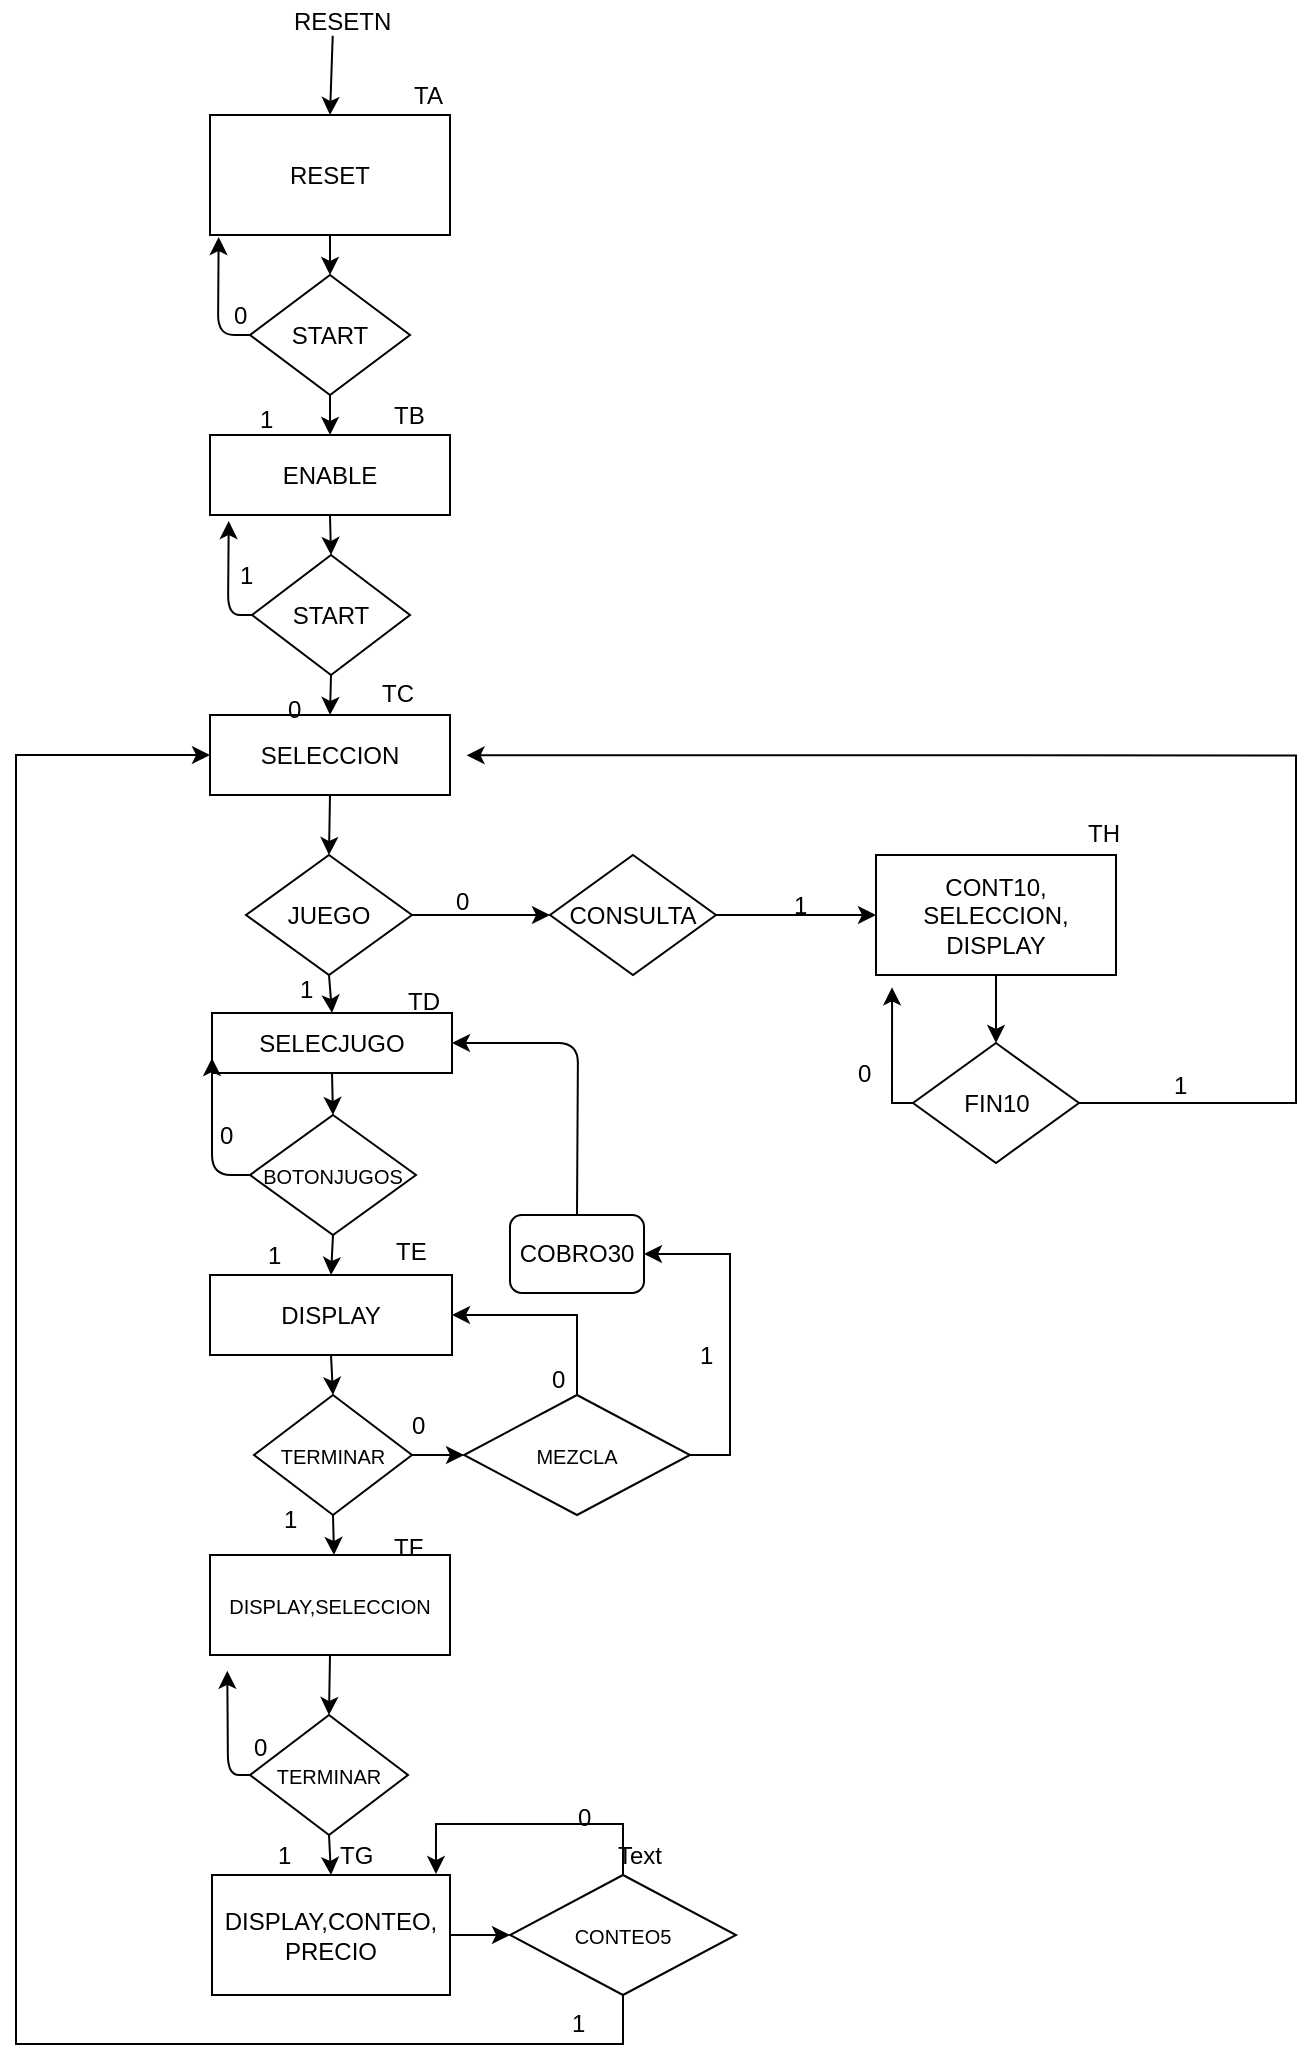 <mxfile version="10.7.9" type="device"><diagram id="6kdNejDRDUPBeJHGG_Hx" name="Page-1"><mxGraphModel dx="1885" dy="965" grid="1" gridSize="10" guides="1" tooltips="1" connect="1" arrows="1" fold="1" page="1" pageScale="1" pageWidth="827" pageHeight="1169" math="0" shadow="0"><root><mxCell id="0"/><mxCell id="1" parent="0"/><mxCell id="Qunertv0cn4HB9rIxBDx-1" value="RESET" style="rounded=0;whiteSpace=wrap;html=1;" vertex="1" parent="1"><mxGeometry x="137" y="115.5" width="120" height="60" as="geometry"/></mxCell><mxCell id="Qunertv0cn4HB9rIxBDx-2" value="TA" style="text;html=1;resizable=0;points=[];autosize=1;align=left;verticalAlign=top;spacingTop=-4;" vertex="1" parent="1"><mxGeometry x="237" y="95.5" width="30" height="20" as="geometry"/></mxCell><mxCell id="Qunertv0cn4HB9rIxBDx-3" value="" style="endArrow=classic;html=1;entryX=0.5;entryY=0;entryDx=0;entryDy=0;exitX=0.356;exitY=0.867;exitDx=0;exitDy=0;exitPerimeter=0;" edge="1" parent="1" source="Qunertv0cn4HB9rIxBDx-6" target="Qunertv0cn4HB9rIxBDx-1"><mxGeometry width="50" height="50" relative="1" as="geometry"><mxPoint x="192" y="75.5" as="sourcePoint"/><mxPoint x="197" y="195.5" as="targetPoint"/></mxGeometry></mxCell><mxCell id="Qunertv0cn4HB9rIxBDx-6" value="RESETN" style="text;html=1;resizable=0;points=[];autosize=1;align=left;verticalAlign=top;spacingTop=-4;" vertex="1" parent="1"><mxGeometry x="177" y="58.5" width="60" height="20" as="geometry"/></mxCell><mxCell id="Qunertv0cn4HB9rIxBDx-7" value="START" style="rhombus;whiteSpace=wrap;html=1;" vertex="1" parent="1"><mxGeometry x="157" y="195.5" width="80" height="60" as="geometry"/></mxCell><mxCell id="Qunertv0cn4HB9rIxBDx-8" value="" style="endArrow=classic;html=1;exitX=0;exitY=0.5;exitDx=0;exitDy=0;entryX=0.036;entryY=1.017;entryDx=0;entryDy=0;entryPerimeter=0;" edge="1" parent="1" source="Qunertv0cn4HB9rIxBDx-7" target="Qunertv0cn4HB9rIxBDx-1"><mxGeometry width="50" height="50" relative="1" as="geometry"><mxPoint x="137" y="325.5" as="sourcePoint"/><mxPoint x="187" y="275.5" as="targetPoint"/><Array as="points"><mxPoint x="141" y="225.5"/></Array></mxGeometry></mxCell><mxCell id="Qunertv0cn4HB9rIxBDx-9" value="0" style="text;html=1;resizable=0;points=[];autosize=1;align=left;verticalAlign=top;spacingTop=-4;direction=south;" vertex="1" parent="1"><mxGeometry x="147" y="205.5" width="20" height="20" as="geometry"/></mxCell><mxCell id="Qunertv0cn4HB9rIxBDx-10" value="ENABLE" style="rounded=0;whiteSpace=wrap;html=1;" vertex="1" parent="1"><mxGeometry x="137" y="275.5" width="120" height="40" as="geometry"/></mxCell><mxCell id="Qunertv0cn4HB9rIxBDx-11" value="TB" style="text;html=1;resizable=0;points=[];autosize=1;align=left;verticalAlign=top;spacingTop=-4;" vertex="1" parent="1"><mxGeometry x="227" y="255.5" width="30" height="20" as="geometry"/></mxCell><mxCell id="Qunertv0cn4HB9rIxBDx-12" value="" style="endArrow=classic;html=1;exitX=0.5;exitY=1;exitDx=0;exitDy=0;entryX=0.5;entryY=0;entryDx=0;entryDy=0;" edge="1" parent="1" source="Qunertv0cn4HB9rIxBDx-7" target="Qunertv0cn4HB9rIxBDx-10"><mxGeometry width="50" height="50" relative="1" as="geometry"><mxPoint x="127" y="385.5" as="sourcePoint"/><mxPoint x="177" y="335.5" as="targetPoint"/></mxGeometry></mxCell><mxCell id="Qunertv0cn4HB9rIxBDx-13" value="1" style="text;html=1;resizable=0;points=[];autosize=1;align=left;verticalAlign=top;spacingTop=-4;" vertex="1" parent="1"><mxGeometry x="160" y="257.5" width="20" height="20" as="geometry"/></mxCell><mxCell id="Qunertv0cn4HB9rIxBDx-14" value="START" style="rhombus;whiteSpace=wrap;html=1;" vertex="1" parent="1"><mxGeometry x="158" y="335.5" width="79" height="60" as="geometry"/></mxCell><mxCell id="Qunertv0cn4HB9rIxBDx-17" value="" style="endArrow=classic;html=1;exitX=0.5;exitY=1;exitDx=0;exitDy=0;entryX=0.5;entryY=0;entryDx=0;entryDy=0;" edge="1" parent="1" source="Qunertv0cn4HB9rIxBDx-1" target="Qunertv0cn4HB9rIxBDx-7"><mxGeometry width="50" height="50" relative="1" as="geometry"><mxPoint x="202" y="265.5" as="sourcePoint"/><mxPoint x="202" y="285.5" as="targetPoint"/></mxGeometry></mxCell><mxCell id="Qunertv0cn4HB9rIxBDx-18" value="" style="endArrow=classic;html=1;exitX=0.5;exitY=1;exitDx=0;exitDy=0;entryX=0.5;entryY=0;entryDx=0;entryDy=0;" edge="1" parent="1" source="Qunertv0cn4HB9rIxBDx-10" target="Qunertv0cn4HB9rIxBDx-14"><mxGeometry width="50" height="50" relative="1" as="geometry"><mxPoint x="212" y="275.5" as="sourcePoint"/><mxPoint x="212" y="295.5" as="targetPoint"/></mxGeometry></mxCell><mxCell id="Qunertv0cn4HB9rIxBDx-19" value="SELECCION" style="rounded=0;whiteSpace=wrap;html=1;" vertex="1" parent="1"><mxGeometry x="137" y="415.5" width="120" height="40" as="geometry"/></mxCell><mxCell id="Qunertv0cn4HB9rIxBDx-20" value="" style="endArrow=classic;html=1;exitX=0.5;exitY=1;exitDx=0;exitDy=0;entryX=0.5;entryY=0;entryDx=0;entryDy=0;" edge="1" parent="1" source="Qunertv0cn4HB9rIxBDx-14" target="Qunertv0cn4HB9rIxBDx-19"><mxGeometry width="50" height="50" relative="1" as="geometry"><mxPoint x="222" y="285.5" as="sourcePoint"/><mxPoint x="222" y="305.5" as="targetPoint"/></mxGeometry></mxCell><mxCell id="Qunertv0cn4HB9rIxBDx-22" value="" style="endArrow=classic;html=1;exitX=0;exitY=0.5;exitDx=0;exitDy=0;entryX=0.078;entryY=1.075;entryDx=0;entryDy=0;entryPerimeter=0;" edge="1" parent="1" source="Qunertv0cn4HB9rIxBDx-14" target="Qunertv0cn4HB9rIxBDx-10"><mxGeometry width="50" height="50" relative="1" as="geometry"><mxPoint x="137" y="525.5" as="sourcePoint"/><mxPoint x="187" y="475.5" as="targetPoint"/><Array as="points"><mxPoint x="146" y="365.5"/></Array></mxGeometry></mxCell><mxCell id="Qunertv0cn4HB9rIxBDx-23" value="1" style="text;html=1;resizable=0;points=[];autosize=1;align=left;verticalAlign=top;spacingTop=-4;" vertex="1" parent="1"><mxGeometry x="150" y="335.5" width="20" height="20" as="geometry"/></mxCell><mxCell id="Qunertv0cn4HB9rIxBDx-24" value="0" style="text;html=1;resizable=0;points=[];autosize=1;align=left;verticalAlign=top;spacingTop=-4;" vertex="1" parent="1"><mxGeometry x="174" y="402.5" width="20" height="20" as="geometry"/></mxCell><mxCell id="Qunertv0cn4HB9rIxBDx-25" value="TC&lt;br&gt;&lt;br&gt;" style="text;html=1;resizable=0;points=[];autosize=1;align=left;verticalAlign=top;spacingTop=-4;" vertex="1" parent="1"><mxGeometry x="221" y="394.5" width="30" height="30" as="geometry"/></mxCell><mxCell id="Qunertv0cn4HB9rIxBDx-35" value="" style="edgeStyle=orthogonalEdgeStyle;rounded=0;orthogonalLoop=1;jettySize=auto;html=1;" edge="1" parent="1" source="Qunertv0cn4HB9rIxBDx-27" target="Qunertv0cn4HB9rIxBDx-30"><mxGeometry relative="1" as="geometry"/></mxCell><mxCell id="Qunertv0cn4HB9rIxBDx-27" value="JUEGO" style="rhombus;whiteSpace=wrap;html=1;" vertex="1" parent="1"><mxGeometry x="155" y="485.5" width="83" height="60" as="geometry"/></mxCell><mxCell id="Qunertv0cn4HB9rIxBDx-28" value="" style="endArrow=classic;html=1;exitX=0.5;exitY=1;exitDx=0;exitDy=0;entryX=0.5;entryY=0;entryDx=0;entryDy=0;" edge="1" parent="1" source="Qunertv0cn4HB9rIxBDx-19" target="Qunertv0cn4HB9rIxBDx-27"><mxGeometry width="50" height="50" relative="1" as="geometry"><mxPoint x="137" y="615.5" as="sourcePoint"/><mxPoint x="187" y="565.5" as="targetPoint"/></mxGeometry></mxCell><mxCell id="Qunertv0cn4HB9rIxBDx-88" value="" style="edgeStyle=orthogonalEdgeStyle;rounded=0;orthogonalLoop=1;jettySize=auto;html=1;" edge="1" parent="1" source="Qunertv0cn4HB9rIxBDx-30"><mxGeometry relative="1" as="geometry"><mxPoint x="470" y="515.5" as="targetPoint"/></mxGeometry></mxCell><mxCell id="Qunertv0cn4HB9rIxBDx-30" value="CONSULTA" style="rhombus;whiteSpace=wrap;html=1;" vertex="1" parent="1"><mxGeometry x="307" y="485.5" width="83" height="60" as="geometry"/></mxCell><mxCell id="Qunertv0cn4HB9rIxBDx-36" value="0" style="text;html=1;resizable=0;points=[];autosize=1;align=left;verticalAlign=top;spacingTop=-4;" vertex="1" parent="1"><mxGeometry x="258" y="498.5" width="20" height="20" as="geometry"/></mxCell><mxCell id="Qunertv0cn4HB9rIxBDx-37" value="SELECJUGO" style="rounded=0;whiteSpace=wrap;html=1;" vertex="1" parent="1"><mxGeometry x="138" y="564.5" width="120" height="30" as="geometry"/></mxCell><mxCell id="Qunertv0cn4HB9rIxBDx-40" value="" style="endArrow=classic;html=1;exitX=0.5;exitY=1;exitDx=0;exitDy=0;entryX=0.5;entryY=0;entryDx=0;entryDy=0;" edge="1" parent="1" source="Qunertv0cn4HB9rIxBDx-27" target="Qunertv0cn4HB9rIxBDx-37"><mxGeometry width="50" height="50" relative="1" as="geometry"><mxPoint x="137" y="665.5" as="sourcePoint"/><mxPoint x="187" y="615.5" as="targetPoint"/></mxGeometry></mxCell><mxCell id="Qunertv0cn4HB9rIxBDx-41" value="1" style="text;html=1;resizable=0;points=[];autosize=1;align=left;verticalAlign=top;spacingTop=-4;" vertex="1" parent="1"><mxGeometry x="180" y="542.5" width="20" height="20" as="geometry"/></mxCell><mxCell id="Qunertv0cn4HB9rIxBDx-42" value="TD" style="text;html=1;resizable=0;points=[];autosize=1;align=left;verticalAlign=top;spacingTop=-4;" vertex="1" parent="1"><mxGeometry x="234" y="548.5" width="30" height="20" as="geometry"/></mxCell><mxCell id="Qunertv0cn4HB9rIxBDx-43" value="&lt;font style=&quot;font-size: 10px&quot;&gt;BOTONJUGOS&lt;/font&gt;" style="rhombus;whiteSpace=wrap;html=1;" vertex="1" parent="1"><mxGeometry x="157" y="615.5" width="83" height="60" as="geometry"/></mxCell><mxCell id="Qunertv0cn4HB9rIxBDx-44" value="" style="endArrow=classic;html=1;exitX=0;exitY=0.5;exitDx=0;exitDy=0;entryX=0;entryY=0.75;entryDx=0;entryDy=0;" edge="1" parent="1" source="Qunertv0cn4HB9rIxBDx-43" target="Qunertv0cn4HB9rIxBDx-37"><mxGeometry width="50" height="50" relative="1" as="geometry"><mxPoint x="137" y="745.5" as="sourcePoint"/><mxPoint x="187" y="695.5" as="targetPoint"/><Array as="points"><mxPoint x="138" y="645.5"/></Array></mxGeometry></mxCell><mxCell id="Qunertv0cn4HB9rIxBDx-45" value="" style="endArrow=classic;html=1;exitX=0.5;exitY=1;exitDx=0;exitDy=0;entryX=0.5;entryY=0;entryDx=0;entryDy=0;" edge="1" parent="1" source="Qunertv0cn4HB9rIxBDx-37" target="Qunertv0cn4HB9rIxBDx-43"><mxGeometry width="50" height="50" relative="1" as="geometry"><mxPoint x="127" y="745.5" as="sourcePoint"/><mxPoint x="177" y="695.5" as="targetPoint"/></mxGeometry></mxCell><mxCell id="Qunertv0cn4HB9rIxBDx-46" value="0" style="text;html=1;resizable=0;points=[];autosize=1;align=left;verticalAlign=top;spacingTop=-4;" vertex="1" parent="1"><mxGeometry x="140" y="615.5" width="20" height="20" as="geometry"/></mxCell><mxCell id="Qunertv0cn4HB9rIxBDx-47" value="DISPLAY" style="rounded=0;whiteSpace=wrap;html=1;" vertex="1" parent="1"><mxGeometry x="137" y="695.5" width="121" height="40" as="geometry"/></mxCell><mxCell id="Qunertv0cn4HB9rIxBDx-48" value="" style="endArrow=classic;html=1;exitX=0.5;exitY=1;exitDx=0;exitDy=0;entryX=0.5;entryY=0;entryDx=0;entryDy=0;" edge="1" parent="1" source="Qunertv0cn4HB9rIxBDx-43" target="Qunertv0cn4HB9rIxBDx-47"><mxGeometry width="50" height="50" relative="1" as="geometry"><mxPoint x="127" y="805.5" as="sourcePoint"/><mxPoint x="177" y="755.5" as="targetPoint"/></mxGeometry></mxCell><mxCell id="Qunertv0cn4HB9rIxBDx-49" value="1" style="text;html=1;resizable=0;points=[];autosize=1;align=left;verticalAlign=top;spacingTop=-4;" vertex="1" parent="1"><mxGeometry x="164" y="675.5" width="20" height="20" as="geometry"/></mxCell><mxCell id="Qunertv0cn4HB9rIxBDx-68" value="" style="edgeStyle=orthogonalEdgeStyle;rounded=0;orthogonalLoop=1;jettySize=auto;html=1;" edge="1" parent="1" source="Qunertv0cn4HB9rIxBDx-50" target="Qunertv0cn4HB9rIxBDx-67"><mxGeometry relative="1" as="geometry"/></mxCell><mxCell id="Qunertv0cn4HB9rIxBDx-50" value="&lt;font style=&quot;font-size: 10px&quot;&gt;TERMINAR&lt;/font&gt;" style="rhombus;whiteSpace=wrap;html=1;" vertex="1" parent="1"><mxGeometry x="159" y="755.5" width="79" height="60" as="geometry"/></mxCell><mxCell id="Qunertv0cn4HB9rIxBDx-71" value="" style="edgeStyle=orthogonalEdgeStyle;rounded=0;orthogonalLoop=1;jettySize=auto;html=1;exitX=1;exitY=0.5;exitDx=0;exitDy=0;entryX=1;entryY=0.5;entryDx=0;entryDy=0;" edge="1" parent="1" source="Qunertv0cn4HB9rIxBDx-67" target="Qunertv0cn4HB9rIxBDx-70"><mxGeometry relative="1" as="geometry"/></mxCell><mxCell id="Qunertv0cn4HB9rIxBDx-73" value="" style="edgeStyle=orthogonalEdgeStyle;rounded=0;orthogonalLoop=1;jettySize=auto;html=1;entryX=1;entryY=0.5;entryDx=0;entryDy=0;" edge="1" parent="1" source="Qunertv0cn4HB9rIxBDx-67" target="Qunertv0cn4HB9rIxBDx-47"><mxGeometry relative="1" as="geometry"><mxPoint x="287" y="715.5" as="targetPoint"/><Array as="points"><mxPoint x="321" y="715.5"/></Array></mxGeometry></mxCell><mxCell id="Qunertv0cn4HB9rIxBDx-67" value="&lt;font style=&quot;font-size: 10px&quot;&gt;MEZCLA&lt;/font&gt;" style="rhombus;whiteSpace=wrap;html=1;" vertex="1" parent="1"><mxGeometry x="264" y="755.5" width="113" height="60" as="geometry"/></mxCell><mxCell id="Qunertv0cn4HB9rIxBDx-52" value="" style="endArrow=classic;html=1;exitX=0.5;exitY=1;exitDx=0;exitDy=0;entryX=0.5;entryY=0;entryDx=0;entryDy=0;" edge="1" parent="1" source="Qunertv0cn4HB9rIxBDx-47" target="Qunertv0cn4HB9rIxBDx-50"><mxGeometry width="50" height="50" relative="1" as="geometry"><mxPoint x="127" y="885.5" as="sourcePoint"/><mxPoint x="177" y="835.5" as="targetPoint"/></mxGeometry></mxCell><mxCell id="Qunertv0cn4HB9rIxBDx-53" value="0" style="text;html=1;resizable=0;points=[];autosize=1;align=left;verticalAlign=top;spacingTop=-4;" vertex="1" parent="1"><mxGeometry x="236" y="760.5" width="20" height="20" as="geometry"/></mxCell><mxCell id="Qunertv0cn4HB9rIxBDx-54" value="&lt;font size=&quot;1&quot;&gt;DISPLAY,SELECCION&lt;/font&gt;" style="rounded=0;whiteSpace=wrap;html=1;" vertex="1" parent="1"><mxGeometry x="137" y="835.5" width="120" height="50" as="geometry"/></mxCell><mxCell id="Qunertv0cn4HB9rIxBDx-55" value="" style="endArrow=classic;html=1;exitX=0.5;exitY=1;exitDx=0;exitDy=0;" edge="1" parent="1" source="Qunertv0cn4HB9rIxBDx-50"><mxGeometry width="50" height="50" relative="1" as="geometry"><mxPoint x="127" y="945.5" as="sourcePoint"/><mxPoint x="199" y="835.5" as="targetPoint"/></mxGeometry></mxCell><mxCell id="Qunertv0cn4HB9rIxBDx-56" value="TE" style="text;html=1;resizable=0;points=[];autosize=1;align=left;verticalAlign=top;spacingTop=-4;" vertex="1" parent="1"><mxGeometry x="228" y="673.5" width="30" height="20" as="geometry"/></mxCell><mxCell id="Qunertv0cn4HB9rIxBDx-57" value="TF" style="text;html=1;resizable=0;points=[];autosize=1;align=left;verticalAlign=top;spacingTop=-4;" vertex="1" parent="1"><mxGeometry x="227" y="821.5" width="30" height="20" as="geometry"/></mxCell><mxCell id="Qunertv0cn4HB9rIxBDx-58" value="1" style="text;html=1;resizable=0;points=[];autosize=1;align=left;verticalAlign=top;spacingTop=-4;" vertex="1" parent="1"><mxGeometry x="172" y="807.5" width="20" height="20" as="geometry"/></mxCell><mxCell id="Qunertv0cn4HB9rIxBDx-59" value="&lt;font style=&quot;font-size: 10px&quot;&gt;TERMINAR&lt;/font&gt;" style="rhombus;whiteSpace=wrap;html=1;" vertex="1" parent="1"><mxGeometry x="157" y="915.5" width="79" height="60" as="geometry"/></mxCell><mxCell id="Qunertv0cn4HB9rIxBDx-60" value="" style="endArrow=classic;html=1;exitX=0.5;exitY=1;exitDx=0;exitDy=0;entryX=0.5;entryY=0;entryDx=0;entryDy=0;" edge="1" parent="1" source="Qunertv0cn4HB9rIxBDx-54" target="Qunertv0cn4HB9rIxBDx-59"><mxGeometry width="50" height="50" relative="1" as="geometry"><mxPoint x="127" y="1035.5" as="sourcePoint"/><mxPoint x="177" y="985.5" as="targetPoint"/></mxGeometry></mxCell><mxCell id="Qunertv0cn4HB9rIxBDx-61" value="" style="endArrow=classic;html=1;exitX=0;exitY=0.5;exitDx=0;exitDy=0;entryX=0.072;entryY=1.158;entryDx=0;entryDy=0;entryPerimeter=0;" edge="1" parent="1" source="Qunertv0cn4HB9rIxBDx-59" target="Qunertv0cn4HB9rIxBDx-54"><mxGeometry width="50" height="50" relative="1" as="geometry"><mxPoint x="127" y="1045.5" as="sourcePoint"/><mxPoint x="177" y="995.5" as="targetPoint"/><Array as="points"><mxPoint x="146" y="945.5"/></Array></mxGeometry></mxCell><mxCell id="Qunertv0cn4HB9rIxBDx-62" value="0" style="text;html=1;resizable=0;points=[];autosize=1;align=left;verticalAlign=top;spacingTop=-4;" vertex="1" parent="1"><mxGeometry x="157" y="921.5" width="20" height="20" as="geometry"/></mxCell><mxCell id="Qunertv0cn4HB9rIxBDx-78" value="" style="edgeStyle=orthogonalEdgeStyle;rounded=0;orthogonalLoop=1;jettySize=auto;html=1;" edge="1" parent="1" source="Qunertv0cn4HB9rIxBDx-63" target="Qunertv0cn4HB9rIxBDx-76"><mxGeometry relative="1" as="geometry"/></mxCell><mxCell id="Qunertv0cn4HB9rIxBDx-63" value="DISPLAY,CONTEO,&lt;br&gt;PRECIO&lt;br&gt;" style="rounded=0;whiteSpace=wrap;html=1;" vertex="1" parent="1"><mxGeometry x="138" y="995.5" width="119" height="60" as="geometry"/></mxCell><mxCell id="Qunertv0cn4HB9rIxBDx-64" value="" style="endArrow=classic;html=1;exitX=0.5;exitY=1;exitDx=0;exitDy=0;entryX=0.5;entryY=0;entryDx=0;entryDy=0;" edge="1" parent="1" source="Qunertv0cn4HB9rIxBDx-59" target="Qunertv0cn4HB9rIxBDx-63"><mxGeometry width="50" height="50" relative="1" as="geometry"><mxPoint x="127" y="1105.5" as="sourcePoint"/><mxPoint x="177" y="1055.5" as="targetPoint"/></mxGeometry></mxCell><mxCell id="Qunertv0cn4HB9rIxBDx-65" value="TG" style="text;html=1;resizable=0;points=[];autosize=1;align=left;verticalAlign=top;spacingTop=-4;" vertex="1" parent="1"><mxGeometry x="200" y="975.5" width="30" height="20" as="geometry"/></mxCell><mxCell id="Qunertv0cn4HB9rIxBDx-66" value="1" style="text;html=1;resizable=0;points=[];autosize=1;align=left;verticalAlign=top;spacingTop=-4;" vertex="1" parent="1"><mxGeometry x="169" y="975.5" width="20" height="20" as="geometry"/></mxCell><mxCell id="Qunertv0cn4HB9rIxBDx-69" value="" style="endArrow=classic;html=1;entryX=1;entryY=0.5;entryDx=0;entryDy=0;exitX=0.5;exitY=0;exitDx=0;exitDy=0;" edge="1" parent="1" source="Qunertv0cn4HB9rIxBDx-70" target="Qunertv0cn4HB9rIxBDx-37"><mxGeometry width="50" height="50" relative="1" as="geometry"><mxPoint x="327" y="665.5" as="sourcePoint"/><mxPoint x="304" y="575.5" as="targetPoint"/><Array as="points"><mxPoint x="321" y="579.5"/></Array></mxGeometry></mxCell><mxCell id="Qunertv0cn4HB9rIxBDx-70" value="COBRO30" style="rounded=1;whiteSpace=wrap;html=1;" vertex="1" parent="1"><mxGeometry x="287" y="665.5" width="67" height="39" as="geometry"/></mxCell><mxCell id="Qunertv0cn4HB9rIxBDx-72" value="1" style="text;html=1;resizable=0;points=[];autosize=1;align=left;verticalAlign=top;spacingTop=-4;" vertex="1" parent="1"><mxGeometry x="380" y="725.5" width="20" height="20" as="geometry"/></mxCell><mxCell id="Qunertv0cn4HB9rIxBDx-74" value="0" style="text;html=1;resizable=0;points=[];autosize=1;align=left;verticalAlign=top;spacingTop=-4;" vertex="1" parent="1"><mxGeometry x="306" y="737.5" width="20" height="20" as="geometry"/></mxCell><mxCell id="Qunertv0cn4HB9rIxBDx-80" value="" style="edgeStyle=orthogonalEdgeStyle;rounded=0;orthogonalLoop=1;jettySize=auto;html=1;entryX=0;entryY=0.5;entryDx=0;entryDy=0;" edge="1" parent="1" source="Qunertv0cn4HB9rIxBDx-76" target="Qunertv0cn4HB9rIxBDx-19"><mxGeometry relative="1" as="geometry"><mxPoint x="40" y="1098" as="targetPoint"/><Array as="points"><mxPoint x="344" y="1080"/><mxPoint x="40" y="1080"/><mxPoint x="40" y="436"/></Array></mxGeometry></mxCell><mxCell id="Qunertv0cn4HB9rIxBDx-84" value="" style="edgeStyle=orthogonalEdgeStyle;rounded=0;orthogonalLoop=1;jettySize=auto;html=1;entryX=0.941;entryY=-0.008;entryDx=0;entryDy=0;entryPerimeter=0;" edge="1" parent="1" source="Qunertv0cn4HB9rIxBDx-76" target="Qunertv0cn4HB9rIxBDx-63"><mxGeometry relative="1" as="geometry"><mxPoint x="320" y="910" as="targetPoint"/><Array as="points"><mxPoint x="344" y="970"/><mxPoint x="250" y="970"/></Array></mxGeometry></mxCell><mxCell id="Qunertv0cn4HB9rIxBDx-76" value="&lt;span style=&quot;font-size: 10px&quot;&gt;CONTEO5&lt;/span&gt;" style="rhombus;whiteSpace=wrap;html=1;" vertex="1" parent="1"><mxGeometry x="287" y="995.5" width="113" height="60" as="geometry"/></mxCell><mxCell id="Qunertv0cn4HB9rIxBDx-81" value="1" style="text;html=1;resizable=0;points=[];autosize=1;align=left;verticalAlign=top;spacingTop=-4;" vertex="1" parent="1"><mxGeometry x="316" y="1060" width="20" height="20" as="geometry"/></mxCell><mxCell id="Qunertv0cn4HB9rIxBDx-82" value="Text" style="text;html=1;resizable=0;points=[];autosize=1;align=left;verticalAlign=top;spacingTop=-4;" vertex="1" parent="1"><mxGeometry x="339" y="976" width="40" height="20" as="geometry"/></mxCell><mxCell id="Qunertv0cn4HB9rIxBDx-86" value="0" style="text;html=1;resizable=0;points=[];autosize=1;align=left;verticalAlign=top;spacingTop=-4;" vertex="1" parent="1"><mxGeometry x="319" y="957" width="20" height="20" as="geometry"/></mxCell><mxCell id="Qunertv0cn4HB9rIxBDx-89" value="1" style="text;html=1;resizable=0;points=[];autosize=1;align=left;verticalAlign=top;spacingTop=-4;" vertex="1" parent="1"><mxGeometry x="427" y="501" width="20" height="20" as="geometry"/></mxCell><mxCell id="Qunertv0cn4HB9rIxBDx-93" value="" style="edgeStyle=orthogonalEdgeStyle;rounded=0;orthogonalLoop=1;jettySize=auto;html=1;" edge="1" parent="1" source="Qunertv0cn4HB9rIxBDx-90" target="Qunertv0cn4HB9rIxBDx-92"><mxGeometry relative="1" as="geometry"/></mxCell><mxCell id="Qunertv0cn4HB9rIxBDx-90" value="CONT10,&lt;br&gt;SELECCION,&lt;br&gt;DISPLAY&lt;br&gt;" style="rounded=0;whiteSpace=wrap;html=1;" vertex="1" parent="1"><mxGeometry x="470" y="485.5" width="120" height="60" as="geometry"/></mxCell><mxCell id="Qunertv0cn4HB9rIxBDx-91" value="TH" style="text;html=1;resizable=0;points=[];autosize=1;align=left;verticalAlign=top;spacingTop=-4;" vertex="1" parent="1"><mxGeometry x="574" y="465" width="30" height="20" as="geometry"/></mxCell><mxCell id="Qunertv0cn4HB9rIxBDx-95" value="" style="edgeStyle=orthogonalEdgeStyle;rounded=0;orthogonalLoop=1;jettySize=auto;html=1;entryX=1.069;entryY=0.504;entryDx=0;entryDy=0;entryPerimeter=0;" edge="1" parent="1" source="Qunertv0cn4HB9rIxBDx-92" target="Qunertv0cn4HB9rIxBDx-19"><mxGeometry relative="1" as="geometry"><mxPoint x="640" y="40" as="targetPoint"/><Array as="points"><mxPoint x="680" y="610"/><mxPoint x="680" y="436"/></Array></mxGeometry></mxCell><mxCell id="Qunertv0cn4HB9rIxBDx-97" value="" style="edgeStyle=orthogonalEdgeStyle;rounded=0;orthogonalLoop=1;jettySize=auto;html=1;entryX=0.067;entryY=1.103;entryDx=0;entryDy=0;entryPerimeter=0;" edge="1" parent="1" source="Qunertv0cn4HB9rIxBDx-92" target="Qunertv0cn4HB9rIxBDx-90"><mxGeometry relative="1" as="geometry"><mxPoint x="408.5" y="609.5" as="targetPoint"/><Array as="points"><mxPoint x="478" y="610"/></Array></mxGeometry></mxCell><mxCell id="Qunertv0cn4HB9rIxBDx-92" value="FIN10" style="rhombus;whiteSpace=wrap;html=1;" vertex="1" parent="1"><mxGeometry x="488.5" y="579.5" width="83" height="60" as="geometry"/></mxCell><mxCell id="Qunertv0cn4HB9rIxBDx-98" value="0" style="text;html=1;resizable=0;points=[];autosize=1;align=left;verticalAlign=top;spacingTop=-4;" vertex="1" parent="1"><mxGeometry x="459" y="585" width="20" height="20" as="geometry"/></mxCell><mxCell id="Qunertv0cn4HB9rIxBDx-99" value="1" style="text;html=1;resizable=0;points=[];autosize=1;align=left;verticalAlign=top;spacingTop=-4;" vertex="1" parent="1"><mxGeometry x="617" y="591" width="20" height="20" as="geometry"/></mxCell></root></mxGraphModel></diagram></mxfile>